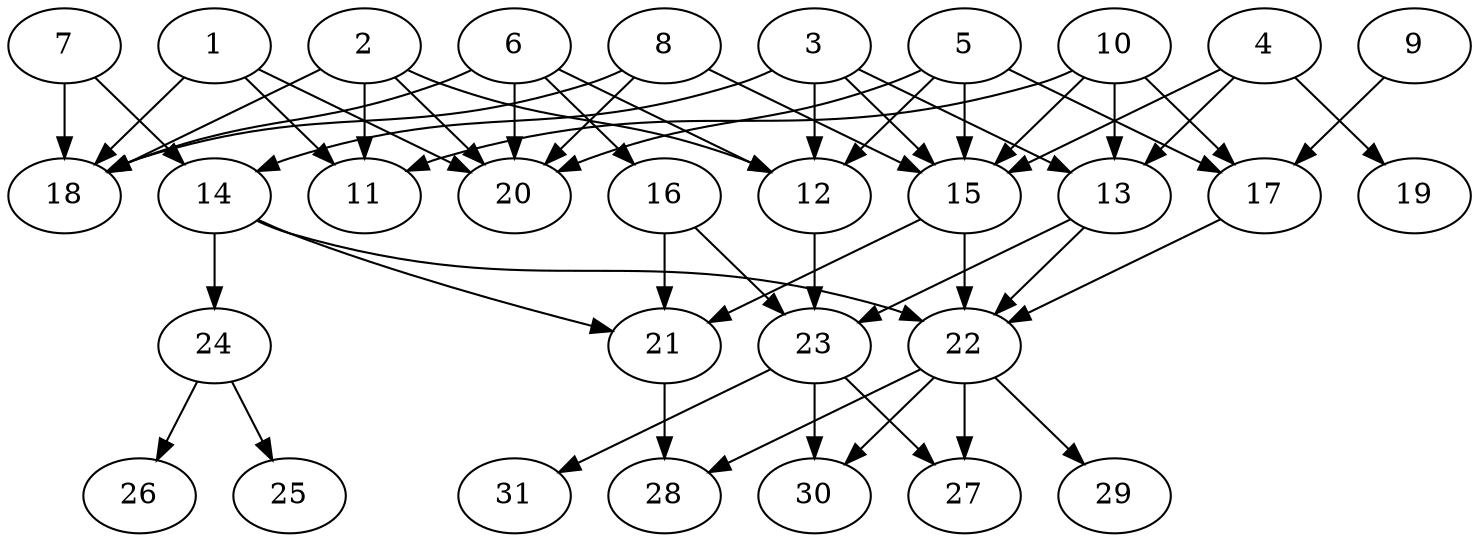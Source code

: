 // DAG (tier=2-normal, mode=data, n=31, ccr=0.410, fat=0.624, density=0.527, regular=0.492, jump=0.175, mindata=2097152, maxdata=16777216)
// DAG automatically generated by daggen at Sun Aug 24 16:33:34 2025
// /home/ermia/Project/Environments/daggen/bin/daggen --dot --ccr 0.410 --fat 0.624 --regular 0.492 --density 0.527 --jump 0.175 --mindata 2097152 --maxdata 16777216 -n 31 
digraph G {
  1 [size="144079959552318672", alpha="0.11", expect_size="72039979776159336"]
  1 -> 11 [size ="172065793507328"]
  1 -> 18 [size ="172065793507328"]
  1 -> 20 [size ="172065793507328"]
  2 [size="41857214712896952", alpha="0.17", expect_size="20928607356448476"]
  2 -> 11 [size ="781653924380672"]
  2 -> 12 [size ="781653924380672"]
  2 -> 18 [size ="781653924380672"]
  2 -> 20 [size ="781653924380672"]
  3 [size="2517288320954853888", alpha="0.09", expect_size="1258644160477426944"]
  3 -> 12 [size ="1854613527461888"]
  3 -> 13 [size ="1854613527461888"]
  3 -> 14 [size ="1854613527461888"]
  3 -> 15 [size ="1854613527461888"]
  4 [size="1927218257968513536", alpha="0.19", expect_size="963609128984256768"]
  4 -> 13 [size ="920269522731008"]
  4 -> 15 [size ="920269522731008"]
  4 -> 19 [size ="920269522731008"]
  5 [size="5375040371915859", alpha="0.05", expect_size="2687520185957929"]
  5 -> 12 [size ="144472801280000"]
  5 -> 15 [size ="144472801280000"]
  5 -> 17 [size ="144472801280000"]
  5 -> 20 [size ="144472801280000"]
  6 [size="28379893281666544", alpha="0.16", expect_size="14189946640833272"]
  6 -> 12 [size ="834337066975232"]
  6 -> 16 [size ="834337066975232"]
  6 -> 18 [size ="834337066975232"]
  6 -> 20 [size ="834337066975232"]
  7 [size="522192204720039264256", alpha="0.04", expect_size="261096102360019632128"]
  7 -> 14 [size ="518772456685568"]
  7 -> 18 [size ="518772456685568"]
  8 [size="4110960385089723170816", alpha="0.02", expect_size="2055480192544861585408"]
  8 -> 15 [size ="2052983764287488"]
  8 -> 18 [size ="2052983764287488"]
  8 -> 20 [size ="2052983764287488"]
  9 [size="241744910559001728", alpha="0.16", expect_size="120872455279500864"]
  9 -> 17 [size ="301185118502912"]
  10 [size="4578582847577342869504", alpha="0.18", expect_size="2289291423788671434752"]
  10 -> 11 [size ="2205857085390848"]
  10 -> 13 [size ="2205857085390848"]
  10 -> 15 [size ="2205857085390848"]
  10 -> 17 [size ="2205857085390848"]
  11 [size="156694312911490016", alpha="0.15", expect_size="78347156455745008"]
  12 [size="3539739606063029157888", alpha="0.01", expect_size="1769869803031514578944"]
  12 -> 23 [size ="1858107617574912"]
  13 [size="70959589414318112768", alpha="0.14", expect_size="35479794707159056384"]
  13 -> 22 [size ="137118919688192"]
  13 -> 23 [size ="137118919688192"]
  14 [size="6370458010124872704", alpha="0.08", expect_size="3185229005062436352"]
  14 -> 21 [size ="2177923968663552"]
  14 -> 22 [size ="2177923968663552"]
  14 -> 24 [size ="2177923968663552"]
  15 [size="2937900827236738", alpha="0.01", expect_size="1468950413618369"]
  15 -> 21 [size ="83288819499008"]
  15 -> 22 [size ="83288819499008"]
  16 [size="1853639564407679488", alpha="0.17", expect_size="926819782203839744"]
  16 -> 21 [size ="869673197371392"]
  16 -> 23 [size ="869673197371392"]
  17 [size="4279079167539427328", alpha="0.17", expect_size="2139539583769713664"]
  17 -> 22 [size ="1693862120652800"]
  18 [size="23955904713465752", alpha="0.16", expect_size="11977952356732876"]
  19 [size="441860711397194496", alpha="0.09", expect_size="220930355698597248"]
  20 [size="1236545591231390208", alpha="0.17", expect_size="618272795615695104"]
  21 [size="72580026439264672", alpha="0.15", expect_size="36290013219632336"]
  21 -> 28 [size ="1426631109378048"]
  22 [size="12361992808817440", alpha="0.16", expect_size="6180996404408720"]
  22 -> 27 [size ="1259843302195200"]
  22 -> 28 [size ="1259843302195200"]
  22 -> 29 [size ="1259843302195200"]
  22 -> 30 [size ="1259843302195200"]
  23 [size="918856204186095190016", alpha="0.02", expect_size="459428102093047595008"]
  23 -> 27 [size ="756115872677888"]
  23 -> 30 [size ="756115872677888"]
  23 -> 31 [size ="756115872677888"]
  24 [size="1292620904752785664", alpha="0.04", expect_size="646310452376392832"]
  24 -> 25 [size ="457499790540800"]
  24 -> 26 [size ="457499790540800"]
  25 [size="57492322592821520", alpha="0.07", expect_size="28746161296410760"]
  26 [size="92052614709394336", alpha="0.08", expect_size="46026307354697168"]
  27 [size="78031588294883568", alpha="0.11", expect_size="39015794147441784"]
  28 [size="3911665694463724879872", alpha="0.14", expect_size="1955832847231862439936"]
  29 [size="4889020085794564", alpha="0.16", expect_size="2444510042897282"]
  30 [size="78553177419229472", alpha="0.09", expect_size="39276588709614736"]
  31 [size="237421353084127281152", alpha="0.13", expect_size="118710676542063640576"]
}